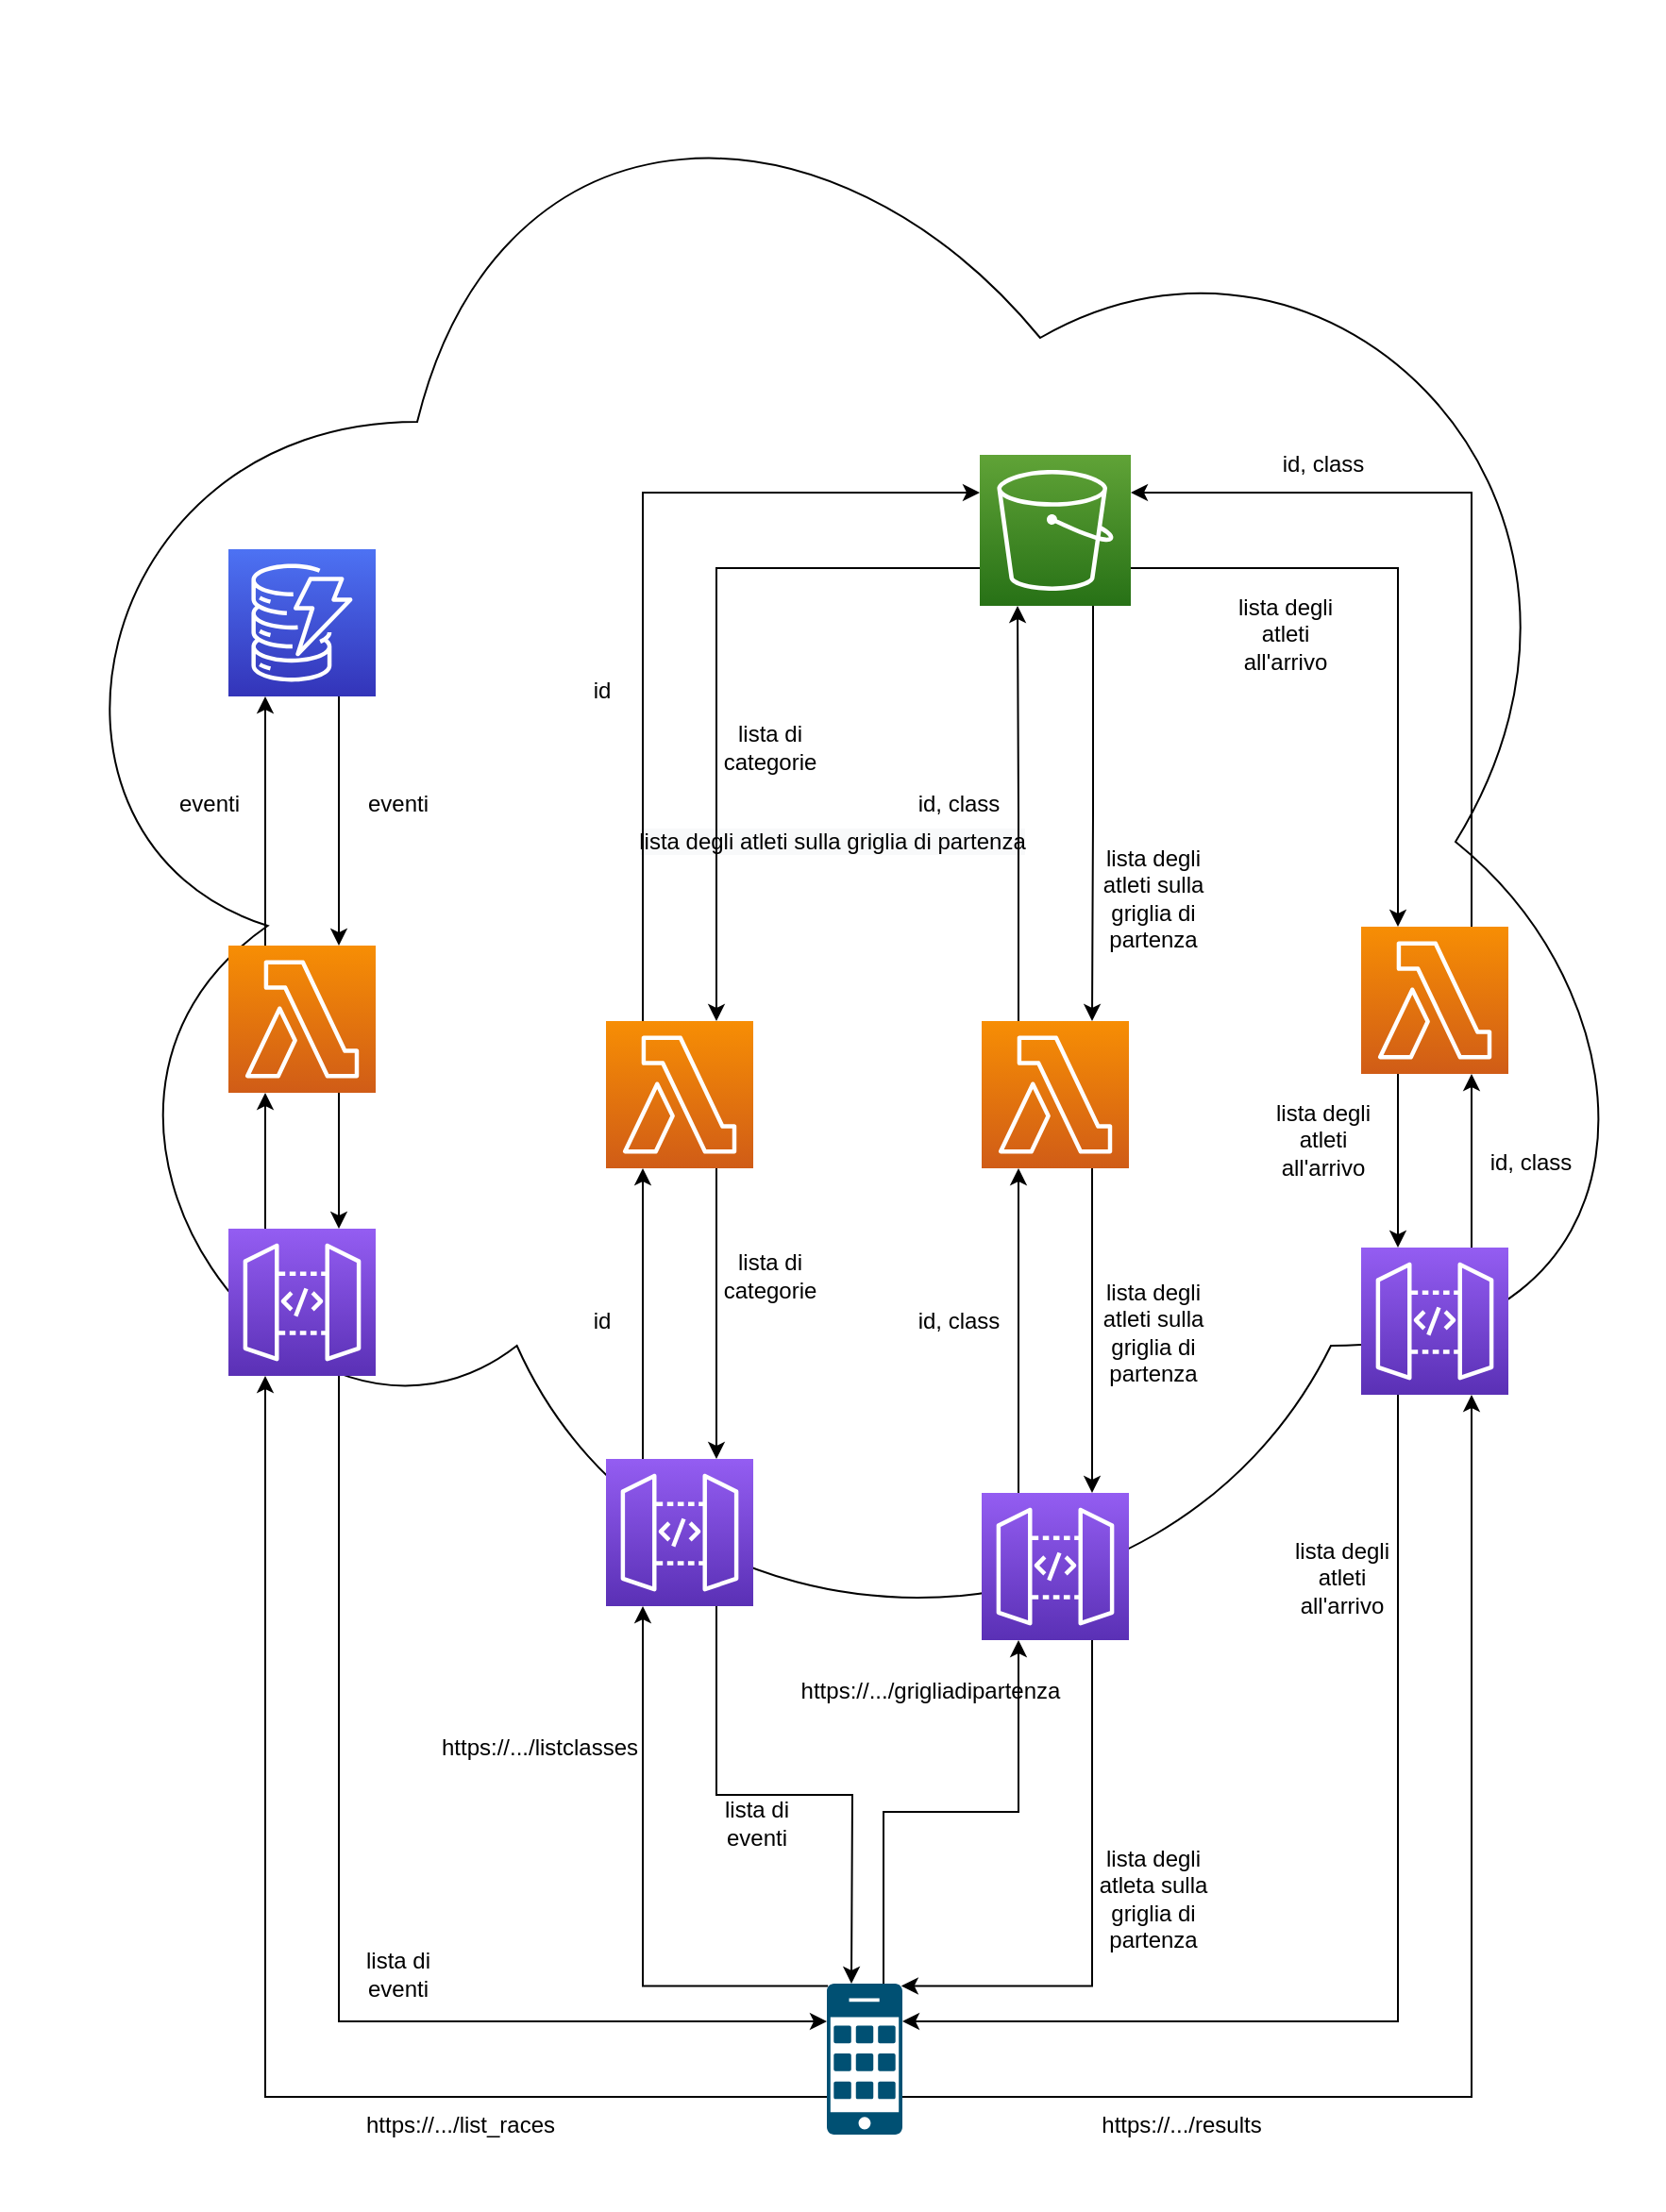 <mxfile version="18.0.1" type="device"><diagram id="5smkS5M4o2-BkRjfnD_Y" name="Pagina-1"><mxGraphModel dx="1694" dy="2560" grid="1" gridSize="10" guides="1" tooltips="1" connect="1" arrows="1" fold="1" page="1" pageScale="1" pageWidth="900" pageHeight="1600" math="0" shadow="0"><root><mxCell id="0"/><mxCell id="1" parent="0"/><mxCell id="zBHlMxQXfK5bZUBrUAGZ-1" value="&lt;meta charset=&quot;utf-8&quot;&gt;&lt;span style=&quot;color: rgb(0, 0, 0); font-family: Helvetica; font-size: 12px; font-style: normal; font-variant-ligatures: normal; font-variant-caps: normal; font-weight: 400; letter-spacing: normal; orphans: 2; text-align: center; text-indent: 0px; text-transform: none; widows: 2; word-spacing: 0px; -webkit-text-stroke-width: 0px; background-color: rgb(248, 249, 250); text-decoration-thickness: initial; text-decoration-style: initial; text-decoration-color: initial; float: none; display: inline !important;&quot;&gt;lista degli atleti sulla griglia di partenza&lt;/span&gt;" style="ellipse;shape=cloud;whiteSpace=wrap;html=1;" vertex="1" parent="1"><mxGeometry y="-50" width="880" height="890" as="geometry"/></mxCell><mxCell id="zBHlMxQXfK5bZUBrUAGZ-17" style="edgeStyle=orthogonalEdgeStyle;rounded=0;orthogonalLoop=1;jettySize=auto;html=1;exitX=0.75;exitY=1;exitDx=0;exitDy=0;exitPerimeter=0;entryX=0;entryY=0.25;entryDx=0;entryDy=0;entryPerimeter=0;" edge="1" parent="1" source="zBHlMxQXfK5bZUBrUAGZ-6" target="zBHlMxQXfK5bZUBrUAGZ-10"><mxGeometry relative="1" as="geometry"/></mxCell><mxCell id="zBHlMxQXfK5bZUBrUAGZ-32" style="edgeStyle=orthogonalEdgeStyle;rounded=0;orthogonalLoop=1;jettySize=auto;html=1;exitX=0.25;exitY=0;exitDx=0;exitDy=0;exitPerimeter=0;entryX=0.25;entryY=1;entryDx=0;entryDy=0;entryPerimeter=0;" edge="1" parent="1" source="zBHlMxQXfK5bZUBrUAGZ-6" target="zBHlMxQXfK5bZUBrUAGZ-25"><mxGeometry relative="1" as="geometry"/></mxCell><mxCell id="zBHlMxQXfK5bZUBrUAGZ-6" value="" style="sketch=0;points=[[0,0,0],[0.25,0,0],[0.5,0,0],[0.75,0,0],[1,0,0],[0,1,0],[0.25,1,0],[0.5,1,0],[0.75,1,0],[1,1,0],[0,0.25,0],[0,0.5,0],[0,0.75,0],[1,0.25,0],[1,0.5,0],[1,0.75,0]];outlineConnect=0;fontColor=#232F3E;gradientColor=#945DF2;gradientDirection=north;fillColor=#5A30B5;strokeColor=#ffffff;dashed=0;verticalLabelPosition=bottom;verticalAlign=top;align=center;html=1;fontSize=12;fontStyle=0;aspect=fixed;shape=mxgraph.aws4.resourceIcon;resIcon=mxgraph.aws4.api_gateway;" vertex="1" parent="1"><mxGeometry x="120" y="600" width="78" height="78" as="geometry"/></mxCell><mxCell id="zBHlMxQXfK5bZUBrUAGZ-19" style="edgeStyle=orthogonalEdgeStyle;rounded=0;orthogonalLoop=1;jettySize=auto;html=1;exitX=0.25;exitY=1;exitDx=0;exitDy=0;exitPerimeter=0;entryX=1;entryY=0.25;entryDx=0;entryDy=0;entryPerimeter=0;" edge="1" parent="1" source="zBHlMxQXfK5bZUBrUAGZ-7" target="zBHlMxQXfK5bZUBrUAGZ-10"><mxGeometry relative="1" as="geometry"/></mxCell><mxCell id="zBHlMxQXfK5bZUBrUAGZ-78" style="edgeStyle=orthogonalEdgeStyle;rounded=0;orthogonalLoop=1;jettySize=auto;html=1;exitX=0.75;exitY=0;exitDx=0;exitDy=0;exitPerimeter=0;entryX=0.75;entryY=1;entryDx=0;entryDy=0;entryPerimeter=0;" edge="1" parent="1" source="zBHlMxQXfK5bZUBrUAGZ-7" target="zBHlMxQXfK5bZUBrUAGZ-28"><mxGeometry relative="1" as="geometry"/></mxCell><mxCell id="zBHlMxQXfK5bZUBrUAGZ-7" value="" style="sketch=0;points=[[0,0,0],[0.25,0,0],[0.5,0,0],[0.75,0,0],[1,0,0],[0,1,0],[0.25,1,0],[0.5,1,0],[0.75,1,0],[1,1,0],[0,0.25,0],[0,0.5,0],[0,0.75,0],[1,0.25,0],[1,0.5,0],[1,0.75,0]];outlineConnect=0;fontColor=#232F3E;gradientColor=#945DF2;gradientDirection=north;fillColor=#5A30B5;strokeColor=#ffffff;dashed=0;verticalLabelPosition=bottom;verticalAlign=top;align=center;html=1;fontSize=12;fontStyle=0;aspect=fixed;shape=mxgraph.aws4.resourceIcon;resIcon=mxgraph.aws4.api_gateway;" vertex="1" parent="1"><mxGeometry x="720" y="610" width="78" height="78" as="geometry"/></mxCell><mxCell id="zBHlMxQXfK5bZUBrUAGZ-21" style="edgeStyle=orthogonalEdgeStyle;rounded=0;orthogonalLoop=1;jettySize=auto;html=1;exitX=0.75;exitY=1;exitDx=0;exitDy=0;exitPerimeter=0;" edge="1" parent="1" source="zBHlMxQXfK5bZUBrUAGZ-8"><mxGeometry relative="1" as="geometry"><mxPoint x="450" y="1000.0" as="targetPoint"/></mxGeometry></mxCell><mxCell id="zBHlMxQXfK5bZUBrUAGZ-40" style="edgeStyle=orthogonalEdgeStyle;rounded=0;orthogonalLoop=1;jettySize=auto;html=1;exitX=0.25;exitY=0;exitDx=0;exitDy=0;exitPerimeter=0;entryX=0.25;entryY=1;entryDx=0;entryDy=0;entryPerimeter=0;" edge="1" parent="1" source="zBHlMxQXfK5bZUBrUAGZ-8" target="zBHlMxQXfK5bZUBrUAGZ-26"><mxGeometry relative="1" as="geometry"/></mxCell><mxCell id="zBHlMxQXfK5bZUBrUAGZ-8" value="" style="sketch=0;points=[[0,0,0],[0.25,0,0],[0.5,0,0],[0.75,0,0],[1,0,0],[0,1,0],[0.25,1,0],[0.5,1,0],[0.75,1,0],[1,1,0],[0,0.25,0],[0,0.5,0],[0,0.75,0],[1,0.25,0],[1,0.5,0],[1,0.75,0]];outlineConnect=0;fontColor=#232F3E;gradientColor=#945DF2;gradientDirection=north;fillColor=#5A30B5;strokeColor=#ffffff;dashed=0;verticalLabelPosition=bottom;verticalAlign=top;align=center;html=1;fontSize=12;fontStyle=0;aspect=fixed;shape=mxgraph.aws4.resourceIcon;resIcon=mxgraph.aws4.api_gateway;" vertex="1" parent="1"><mxGeometry x="320" y="722" width="78" height="78" as="geometry"/></mxCell><mxCell id="zBHlMxQXfK5bZUBrUAGZ-52" style="edgeStyle=orthogonalEdgeStyle;rounded=0;orthogonalLoop=1;jettySize=auto;html=1;exitX=0.25;exitY=0;exitDx=0;exitDy=0;exitPerimeter=0;entryX=0.25;entryY=1;entryDx=0;entryDy=0;entryPerimeter=0;" edge="1" parent="1" source="zBHlMxQXfK5bZUBrUAGZ-9" target="zBHlMxQXfK5bZUBrUAGZ-27"><mxGeometry relative="1" as="geometry"/></mxCell><mxCell id="zBHlMxQXfK5bZUBrUAGZ-71" style="edgeStyle=orthogonalEdgeStyle;rounded=0;orthogonalLoop=1;jettySize=auto;html=1;exitX=0.75;exitY=1;exitDx=0;exitDy=0;exitPerimeter=0;entryX=0.985;entryY=0.015;entryDx=0;entryDy=0;entryPerimeter=0;" edge="1" parent="1" source="zBHlMxQXfK5bZUBrUAGZ-9" target="zBHlMxQXfK5bZUBrUAGZ-10"><mxGeometry relative="1" as="geometry"/></mxCell><mxCell id="zBHlMxQXfK5bZUBrUAGZ-9" value="" style="sketch=0;points=[[0,0,0],[0.25,0,0],[0.5,0,0],[0.75,0,0],[1,0,0],[0,1,0],[0.25,1,0],[0.5,1,0],[0.75,1,0],[1,1,0],[0,0.25,0],[0,0.5,0],[0,0.75,0],[1,0.25,0],[1,0.5,0],[1,0.75,0]];outlineConnect=0;fontColor=#232F3E;gradientColor=#945DF2;gradientDirection=north;fillColor=#5A30B5;strokeColor=#ffffff;dashed=0;verticalLabelPosition=bottom;verticalAlign=top;align=center;html=1;fontSize=12;fontStyle=0;aspect=fixed;shape=mxgraph.aws4.resourceIcon;resIcon=mxgraph.aws4.api_gateway;" vertex="1" parent="1"><mxGeometry x="519" y="740" width="78" height="78" as="geometry"/></mxCell><mxCell id="zBHlMxQXfK5bZUBrUAGZ-16" style="edgeStyle=orthogonalEdgeStyle;rounded=0;orthogonalLoop=1;jettySize=auto;html=1;exitX=0;exitY=0.75;exitDx=0;exitDy=0;exitPerimeter=0;entryX=0.25;entryY=1;entryDx=0;entryDy=0;entryPerimeter=0;" edge="1" parent="1" source="zBHlMxQXfK5bZUBrUAGZ-10" target="zBHlMxQXfK5bZUBrUAGZ-6"><mxGeometry relative="1" as="geometry"/></mxCell><mxCell id="zBHlMxQXfK5bZUBrUAGZ-18" style="edgeStyle=orthogonalEdgeStyle;rounded=0;orthogonalLoop=1;jettySize=auto;html=1;exitX=1;exitY=0.75;exitDx=0;exitDy=0;exitPerimeter=0;entryX=0.75;entryY=1;entryDx=0;entryDy=0;entryPerimeter=0;" edge="1" parent="1" source="zBHlMxQXfK5bZUBrUAGZ-10" target="zBHlMxQXfK5bZUBrUAGZ-7"><mxGeometry relative="1" as="geometry"/></mxCell><mxCell id="zBHlMxQXfK5bZUBrUAGZ-20" style="edgeStyle=orthogonalEdgeStyle;rounded=0;orthogonalLoop=1;jettySize=auto;html=1;exitX=0.015;exitY=0.015;exitDx=0;exitDy=0;exitPerimeter=0;entryX=0.25;entryY=1;entryDx=0;entryDy=0;entryPerimeter=0;" edge="1" parent="1" source="zBHlMxQXfK5bZUBrUAGZ-10" target="zBHlMxQXfK5bZUBrUAGZ-8"><mxGeometry relative="1" as="geometry"/></mxCell><mxCell id="zBHlMxQXfK5bZUBrUAGZ-70" style="edgeStyle=orthogonalEdgeStyle;rounded=0;orthogonalLoop=1;jettySize=auto;html=1;exitX=0.75;exitY=0;exitDx=0;exitDy=0;exitPerimeter=0;entryX=0.25;entryY=1;entryDx=0;entryDy=0;entryPerimeter=0;" edge="1" parent="1" source="zBHlMxQXfK5bZUBrUAGZ-10" target="zBHlMxQXfK5bZUBrUAGZ-9"><mxGeometry relative="1" as="geometry"/></mxCell><mxCell id="zBHlMxQXfK5bZUBrUAGZ-10" value="" style="sketch=0;points=[[0.015,0.015,0],[0.985,0.015,0],[0.985,0.985,0],[0.015,0.985,0],[0.25,0,0],[0.5,0,0],[0.75,0,0],[1,0.25,0],[1,0.5,0],[1,0.75,0],[0.75,1,0],[0.5,1,0],[0.25,1,0],[0,0.75,0],[0,0.5,0],[0,0.25,0]];verticalLabelPosition=bottom;html=1;verticalAlign=top;aspect=fixed;align=center;pointerEvents=1;shape=mxgraph.cisco19.cell_phone;fillColor=#005073;strokeColor=none;" vertex="1" parent="1"><mxGeometry x="437" y="1000" width="40" height="80" as="geometry"/></mxCell><mxCell id="zBHlMxQXfK5bZUBrUAGZ-30" style="edgeStyle=orthogonalEdgeStyle;rounded=0;orthogonalLoop=1;jettySize=auto;html=1;exitX=0.25;exitY=0;exitDx=0;exitDy=0;exitPerimeter=0;entryX=0.25;entryY=1;entryDx=0;entryDy=0;entryPerimeter=0;" edge="1" parent="1" source="zBHlMxQXfK5bZUBrUAGZ-25" target="zBHlMxQXfK5bZUBrUAGZ-29"><mxGeometry relative="1" as="geometry"/></mxCell><mxCell id="zBHlMxQXfK5bZUBrUAGZ-33" style="edgeStyle=orthogonalEdgeStyle;rounded=0;orthogonalLoop=1;jettySize=auto;html=1;exitX=0.75;exitY=1;exitDx=0;exitDy=0;exitPerimeter=0;entryX=0.75;entryY=0;entryDx=0;entryDy=0;entryPerimeter=0;" edge="1" parent="1" source="zBHlMxQXfK5bZUBrUAGZ-25" target="zBHlMxQXfK5bZUBrUAGZ-6"><mxGeometry relative="1" as="geometry"/></mxCell><mxCell id="zBHlMxQXfK5bZUBrUAGZ-25" value="" style="sketch=0;points=[[0,0,0],[0.25,0,0],[0.5,0,0],[0.75,0,0],[1,0,0],[0,1,0],[0.25,1,0],[0.5,1,0],[0.75,1,0],[1,1,0],[0,0.25,0],[0,0.5,0],[0,0.75,0],[1,0.25,0],[1,0.5,0],[1,0.75,0]];outlineConnect=0;fontColor=#232F3E;gradientColor=#F78E04;gradientDirection=north;fillColor=#D05C17;strokeColor=#ffffff;dashed=0;verticalLabelPosition=bottom;verticalAlign=top;align=center;html=1;fontSize=12;fontStyle=0;aspect=fixed;shape=mxgraph.aws4.resourceIcon;resIcon=mxgraph.aws4.lambda;" vertex="1" parent="1"><mxGeometry x="120" y="450" width="78" height="78" as="geometry"/></mxCell><mxCell id="zBHlMxQXfK5bZUBrUAGZ-41" style="edgeStyle=orthogonalEdgeStyle;rounded=0;orthogonalLoop=1;jettySize=auto;html=1;exitX=0.75;exitY=1;exitDx=0;exitDy=0;exitPerimeter=0;entryX=0.75;entryY=0;entryDx=0;entryDy=0;entryPerimeter=0;" edge="1" parent="1" source="zBHlMxQXfK5bZUBrUAGZ-26" target="zBHlMxQXfK5bZUBrUAGZ-8"><mxGeometry relative="1" as="geometry"/></mxCell><mxCell id="zBHlMxQXfK5bZUBrUAGZ-58" style="edgeStyle=orthogonalEdgeStyle;rounded=0;orthogonalLoop=1;jettySize=auto;html=1;exitX=0.25;exitY=0;exitDx=0;exitDy=0;exitPerimeter=0;entryX=0;entryY=0.25;entryDx=0;entryDy=0;entryPerimeter=0;" edge="1" parent="1" source="zBHlMxQXfK5bZUBrUAGZ-26" target="zBHlMxQXfK5bZUBrUAGZ-45"><mxGeometry relative="1" as="geometry"/></mxCell><mxCell id="zBHlMxQXfK5bZUBrUAGZ-26" value="" style="sketch=0;points=[[0,0,0],[0.25,0,0],[0.5,0,0],[0.75,0,0],[1,0,0],[0,1,0],[0.25,1,0],[0.5,1,0],[0.75,1,0],[1,1,0],[0,0.25,0],[0,0.5,0],[0,0.75,0],[1,0.25,0],[1,0.5,0],[1,0.75,0]];outlineConnect=0;fontColor=#232F3E;gradientColor=#F78E04;gradientDirection=north;fillColor=#D05C17;strokeColor=#ffffff;dashed=0;verticalLabelPosition=bottom;verticalAlign=top;align=center;html=1;fontSize=12;fontStyle=0;aspect=fixed;shape=mxgraph.aws4.resourceIcon;resIcon=mxgraph.aws4.lambda;" vertex="1" parent="1"><mxGeometry x="320" y="490" width="78" height="78" as="geometry"/></mxCell><mxCell id="zBHlMxQXfK5bZUBrUAGZ-48" style="edgeStyle=orthogonalEdgeStyle;rounded=0;orthogonalLoop=1;jettySize=auto;html=1;exitX=0.25;exitY=0;exitDx=0;exitDy=0;exitPerimeter=0;entryX=0.25;entryY=1;entryDx=0;entryDy=0;entryPerimeter=0;" edge="1" parent="1" source="zBHlMxQXfK5bZUBrUAGZ-27" target="zBHlMxQXfK5bZUBrUAGZ-45"><mxGeometry relative="1" as="geometry"/></mxCell><mxCell id="zBHlMxQXfK5bZUBrUAGZ-53" style="edgeStyle=orthogonalEdgeStyle;rounded=0;orthogonalLoop=1;jettySize=auto;html=1;exitX=0.75;exitY=1;exitDx=0;exitDy=0;exitPerimeter=0;entryX=0.75;entryY=0;entryDx=0;entryDy=0;entryPerimeter=0;" edge="1" parent="1" source="zBHlMxQXfK5bZUBrUAGZ-27" target="zBHlMxQXfK5bZUBrUAGZ-9"><mxGeometry relative="1" as="geometry"/></mxCell><mxCell id="zBHlMxQXfK5bZUBrUAGZ-27" value="" style="sketch=0;points=[[0,0,0],[0.25,0,0],[0.5,0,0],[0.75,0,0],[1,0,0],[0,1,0],[0.25,1,0],[0.5,1,0],[0.75,1,0],[1,1,0],[0,0.25,0],[0,0.5,0],[0,0.75,0],[1,0.25,0],[1,0.5,0],[1,0.75,0]];outlineConnect=0;fontColor=#232F3E;gradientColor=#F78E04;gradientDirection=north;fillColor=#D05C17;strokeColor=#ffffff;dashed=0;verticalLabelPosition=bottom;verticalAlign=top;align=center;html=1;fontSize=12;fontStyle=0;aspect=fixed;shape=mxgraph.aws4.resourceIcon;resIcon=mxgraph.aws4.lambda;" vertex="1" parent="1"><mxGeometry x="519" y="490" width="78" height="78" as="geometry"/></mxCell><mxCell id="zBHlMxQXfK5bZUBrUAGZ-77" style="edgeStyle=orthogonalEdgeStyle;rounded=0;orthogonalLoop=1;jettySize=auto;html=1;exitX=0.25;exitY=1;exitDx=0;exitDy=0;exitPerimeter=0;entryX=0.25;entryY=0;entryDx=0;entryDy=0;entryPerimeter=0;" edge="1" parent="1" source="zBHlMxQXfK5bZUBrUAGZ-28" target="zBHlMxQXfK5bZUBrUAGZ-7"><mxGeometry relative="1" as="geometry"/></mxCell><mxCell id="zBHlMxQXfK5bZUBrUAGZ-79" style="edgeStyle=orthogonalEdgeStyle;rounded=0;orthogonalLoop=1;jettySize=auto;html=1;exitX=0.75;exitY=0;exitDx=0;exitDy=0;exitPerimeter=0;entryX=1;entryY=0.25;entryDx=0;entryDy=0;entryPerimeter=0;" edge="1" parent="1" source="zBHlMxQXfK5bZUBrUAGZ-28" target="zBHlMxQXfK5bZUBrUAGZ-45"><mxGeometry relative="1" as="geometry"/></mxCell><mxCell id="zBHlMxQXfK5bZUBrUAGZ-28" value="" style="sketch=0;points=[[0,0,0],[0.25,0,0],[0.5,0,0],[0.75,0,0],[1,0,0],[0,1,0],[0.25,1,0],[0.5,1,0],[0.75,1,0],[1,1,0],[0,0.25,0],[0,0.5,0],[0,0.75,0],[1,0.25,0],[1,0.5,0],[1,0.75,0]];outlineConnect=0;fontColor=#232F3E;gradientColor=#F78E04;gradientDirection=north;fillColor=#D05C17;strokeColor=#ffffff;dashed=0;verticalLabelPosition=bottom;verticalAlign=top;align=center;html=1;fontSize=12;fontStyle=0;aspect=fixed;shape=mxgraph.aws4.resourceIcon;resIcon=mxgraph.aws4.lambda;" vertex="1" parent="1"><mxGeometry x="720" y="440" width="78" height="78" as="geometry"/></mxCell><mxCell id="zBHlMxQXfK5bZUBrUAGZ-31" style="edgeStyle=orthogonalEdgeStyle;rounded=0;orthogonalLoop=1;jettySize=auto;html=1;exitX=0.75;exitY=1;exitDx=0;exitDy=0;exitPerimeter=0;entryX=0.75;entryY=0;entryDx=0;entryDy=0;entryPerimeter=0;" edge="1" parent="1" source="zBHlMxQXfK5bZUBrUAGZ-29" target="zBHlMxQXfK5bZUBrUAGZ-25"><mxGeometry relative="1" as="geometry"/></mxCell><mxCell id="zBHlMxQXfK5bZUBrUAGZ-29" value="" style="sketch=0;points=[[0,0,0],[0.25,0,0],[0.5,0,0],[0.75,0,0],[1,0,0],[0,1,0],[0.25,1,0],[0.5,1,0],[0.75,1,0],[1,1,0],[0,0.25,0],[0,0.5,0],[0,0.75,0],[1,0.25,0],[1,0.5,0],[1,0.75,0]];outlineConnect=0;fontColor=#232F3E;gradientColor=#4D72F3;gradientDirection=north;fillColor=#3334B9;strokeColor=#ffffff;dashed=0;verticalLabelPosition=bottom;verticalAlign=top;align=center;html=1;fontSize=12;fontStyle=0;aspect=fixed;shape=mxgraph.aws4.resourceIcon;resIcon=mxgraph.aws4.dynamodb;" vertex="1" parent="1"><mxGeometry x="120" y="240" width="78" height="78" as="geometry"/></mxCell><mxCell id="zBHlMxQXfK5bZUBrUAGZ-35" value="https://.../list_races" style="text;html=1;strokeColor=none;fillColor=none;align=center;verticalAlign=middle;whiteSpace=wrap;rounded=0;" vertex="1" parent="1"><mxGeometry x="198" y="1030" width="90" height="90" as="geometry"/></mxCell><mxCell id="zBHlMxQXfK5bZUBrUAGZ-36" value="eventi" style="text;html=1;strokeColor=none;fillColor=none;align=center;verticalAlign=middle;whiteSpace=wrap;rounded=0;" vertex="1" parent="1"><mxGeometry x="80" y="360" width="60" height="30" as="geometry"/></mxCell><mxCell id="zBHlMxQXfK5bZUBrUAGZ-37" value="eventi" style="text;html=1;strokeColor=none;fillColor=none;align=center;verticalAlign=middle;whiteSpace=wrap;rounded=0;" vertex="1" parent="1"><mxGeometry x="180" y="360" width="60" height="30" as="geometry"/></mxCell><mxCell id="zBHlMxQXfK5bZUBrUAGZ-38" value="lista di eventi" style="text;html=1;strokeColor=none;fillColor=none;align=center;verticalAlign=middle;whiteSpace=wrap;rounded=0;" vertex="1" parent="1"><mxGeometry x="180" y="980" width="60" height="30" as="geometry"/></mxCell><mxCell id="zBHlMxQXfK5bZUBrUAGZ-39" value="https://.../listclasses" style="text;html=1;strokeColor=none;fillColor=none;align=center;verticalAlign=middle;whiteSpace=wrap;rounded=0;" vertex="1" parent="1"><mxGeometry x="240" y="830" width="90" height="90" as="geometry"/></mxCell><mxCell id="zBHlMxQXfK5bZUBrUAGZ-42" value="id" style="text;html=1;strokeColor=none;fillColor=none;align=center;verticalAlign=middle;whiteSpace=wrap;rounded=0;" vertex="1" parent="1"><mxGeometry x="288" y="634" width="60" height="30" as="geometry"/></mxCell><mxCell id="zBHlMxQXfK5bZUBrUAGZ-49" style="edgeStyle=orthogonalEdgeStyle;rounded=0;orthogonalLoop=1;jettySize=auto;html=1;exitX=0.75;exitY=1;exitDx=0;exitDy=0;exitPerimeter=0;entryX=0.75;entryY=0;entryDx=0;entryDy=0;entryPerimeter=0;" edge="1" parent="1" source="zBHlMxQXfK5bZUBrUAGZ-45" target="zBHlMxQXfK5bZUBrUAGZ-27"><mxGeometry relative="1" as="geometry"/></mxCell><mxCell id="zBHlMxQXfK5bZUBrUAGZ-59" style="edgeStyle=orthogonalEdgeStyle;rounded=0;orthogonalLoop=1;jettySize=auto;html=1;exitX=0;exitY=0.75;exitDx=0;exitDy=0;exitPerimeter=0;entryX=0.75;entryY=0;entryDx=0;entryDy=0;entryPerimeter=0;" edge="1" parent="1" source="zBHlMxQXfK5bZUBrUAGZ-45" target="zBHlMxQXfK5bZUBrUAGZ-26"><mxGeometry relative="1" as="geometry"/></mxCell><mxCell id="zBHlMxQXfK5bZUBrUAGZ-80" style="edgeStyle=orthogonalEdgeStyle;rounded=0;orthogonalLoop=1;jettySize=auto;html=1;exitX=1;exitY=0.75;exitDx=0;exitDy=0;exitPerimeter=0;entryX=0.25;entryY=0;entryDx=0;entryDy=0;entryPerimeter=0;" edge="1" parent="1" source="zBHlMxQXfK5bZUBrUAGZ-45" target="zBHlMxQXfK5bZUBrUAGZ-28"><mxGeometry relative="1" as="geometry"/></mxCell><mxCell id="zBHlMxQXfK5bZUBrUAGZ-45" value="" style="sketch=0;points=[[0,0,0],[0.25,0,0],[0.5,0,0],[0.75,0,0],[1,0,0],[0,1,0],[0.25,1,0],[0.5,1,0],[0.75,1,0],[1,1,0],[0,0.25,0],[0,0.5,0],[0,0.75,0],[1,0.25,0],[1,0.5,0],[1,0.75,0]];outlineConnect=0;fontColor=#232F3E;gradientColor=#60A337;gradientDirection=north;fillColor=#277116;strokeColor=#ffffff;dashed=0;verticalLabelPosition=bottom;verticalAlign=top;align=center;html=1;fontSize=12;fontStyle=0;aspect=fixed;shape=mxgraph.aws4.resourceIcon;resIcon=mxgraph.aws4.s3;" vertex="1" parent="1"><mxGeometry x="518" y="190" width="80" height="80" as="geometry"/></mxCell><mxCell id="zBHlMxQXfK5bZUBrUAGZ-62" value="id" style="text;html=1;strokeColor=none;fillColor=none;align=center;verticalAlign=middle;whiteSpace=wrap;rounded=0;" vertex="1" parent="1"><mxGeometry x="288" y="300" width="60" height="30" as="geometry"/></mxCell><mxCell id="zBHlMxQXfK5bZUBrUAGZ-63" value="lista di categorie" style="text;html=1;strokeColor=none;fillColor=none;align=center;verticalAlign=middle;whiteSpace=wrap;rounded=0;" vertex="1" parent="1"><mxGeometry x="377" y="330" width="60" height="30" as="geometry"/></mxCell><mxCell id="zBHlMxQXfK5bZUBrUAGZ-65" value="lista di eventi" style="text;html=1;strokeColor=none;fillColor=none;align=center;verticalAlign=middle;whiteSpace=wrap;rounded=0;" vertex="1" parent="1"><mxGeometry x="370" y="900" width="60" height="30" as="geometry"/></mxCell><mxCell id="zBHlMxQXfK5bZUBrUAGZ-66" value="https://.../grigliadipartenza" style="text;html=1;strokeColor=none;fillColor=none;align=center;verticalAlign=middle;whiteSpace=wrap;rounded=0;" vertex="1" parent="1"><mxGeometry x="447" y="800" width="90" height="90" as="geometry"/></mxCell><mxCell id="zBHlMxQXfK5bZUBrUAGZ-67" value="id, class" style="text;html=1;strokeColor=none;fillColor=none;align=center;verticalAlign=middle;whiteSpace=wrap;rounded=0;" vertex="1" parent="1"><mxGeometry x="477" y="360" width="60" height="30" as="geometry"/></mxCell><mxCell id="zBHlMxQXfK5bZUBrUAGZ-68" value="id, class" style="text;html=1;strokeColor=none;fillColor=none;align=center;verticalAlign=middle;whiteSpace=wrap;rounded=0;" vertex="1" parent="1"><mxGeometry x="477" y="634" width="60" height="30" as="geometry"/></mxCell><mxCell id="zBHlMxQXfK5bZUBrUAGZ-69" value="lista degli atleti sulla griglia di partenza" style="text;html=1;strokeColor=none;fillColor=none;align=center;verticalAlign=middle;whiteSpace=wrap;rounded=0;" vertex="1" parent="1"><mxGeometry x="580" y="410" width="60" height="30" as="geometry"/></mxCell><mxCell id="zBHlMxQXfK5bZUBrUAGZ-73" value="lista di categorie" style="text;html=1;strokeColor=none;fillColor=none;align=center;verticalAlign=middle;whiteSpace=wrap;rounded=0;" vertex="1" parent="1"><mxGeometry x="377" y="610" width="60" height="30" as="geometry"/></mxCell><mxCell id="zBHlMxQXfK5bZUBrUAGZ-74" value="lista degli atleti sulla griglia di partenza" style="text;html=1;strokeColor=none;fillColor=none;align=center;verticalAlign=middle;whiteSpace=wrap;rounded=0;" vertex="1" parent="1"><mxGeometry x="580" y="640" width="60" height="30" as="geometry"/></mxCell><mxCell id="zBHlMxQXfK5bZUBrUAGZ-75" value="lista degli atleta sulla griglia di partenza" style="text;html=1;strokeColor=none;fillColor=none;align=center;verticalAlign=middle;whiteSpace=wrap;rounded=0;" vertex="1" parent="1"><mxGeometry x="580" y="940" width="60" height="30" as="geometry"/></mxCell><mxCell id="zBHlMxQXfK5bZUBrUAGZ-76" value="https://.../results" style="text;html=1;strokeColor=none;fillColor=none;align=center;verticalAlign=middle;whiteSpace=wrap;rounded=0;" vertex="1" parent="1"><mxGeometry x="580" y="1030" width="90" height="90" as="geometry"/></mxCell><mxCell id="zBHlMxQXfK5bZUBrUAGZ-81" value="id, class" style="text;html=1;strokeColor=none;fillColor=none;align=center;verticalAlign=middle;whiteSpace=wrap;rounded=0;" vertex="1" parent="1"><mxGeometry x="780" y="550" width="60" height="30" as="geometry"/></mxCell><mxCell id="zBHlMxQXfK5bZUBrUAGZ-82" value="id, class" style="text;html=1;strokeColor=none;fillColor=none;align=center;verticalAlign=middle;whiteSpace=wrap;rounded=0;" vertex="1" parent="1"><mxGeometry x="670" y="180" width="60" height="30" as="geometry"/></mxCell><mxCell id="zBHlMxQXfK5bZUBrUAGZ-84" value="lista degli atleti all'arrivo" style="text;html=1;strokeColor=none;fillColor=none;align=center;verticalAlign=middle;whiteSpace=wrap;rounded=0;" vertex="1" parent="1"><mxGeometry x="650" y="270" width="60" height="30" as="geometry"/></mxCell><mxCell id="zBHlMxQXfK5bZUBrUAGZ-85" value="lista degli atleti all'arrivo" style="text;html=1;strokeColor=none;fillColor=none;align=center;verticalAlign=middle;whiteSpace=wrap;rounded=0;" vertex="1" parent="1"><mxGeometry x="670" y="538" width="60" height="30" as="geometry"/></mxCell><mxCell id="zBHlMxQXfK5bZUBrUAGZ-86" value="lista degli atleti all'arrivo" style="text;html=1;strokeColor=none;fillColor=none;align=center;verticalAlign=middle;whiteSpace=wrap;rounded=0;" vertex="1" parent="1"><mxGeometry x="680" y="770" width="60" height="30" as="geometry"/></mxCell></root></mxGraphModel></diagram></mxfile>